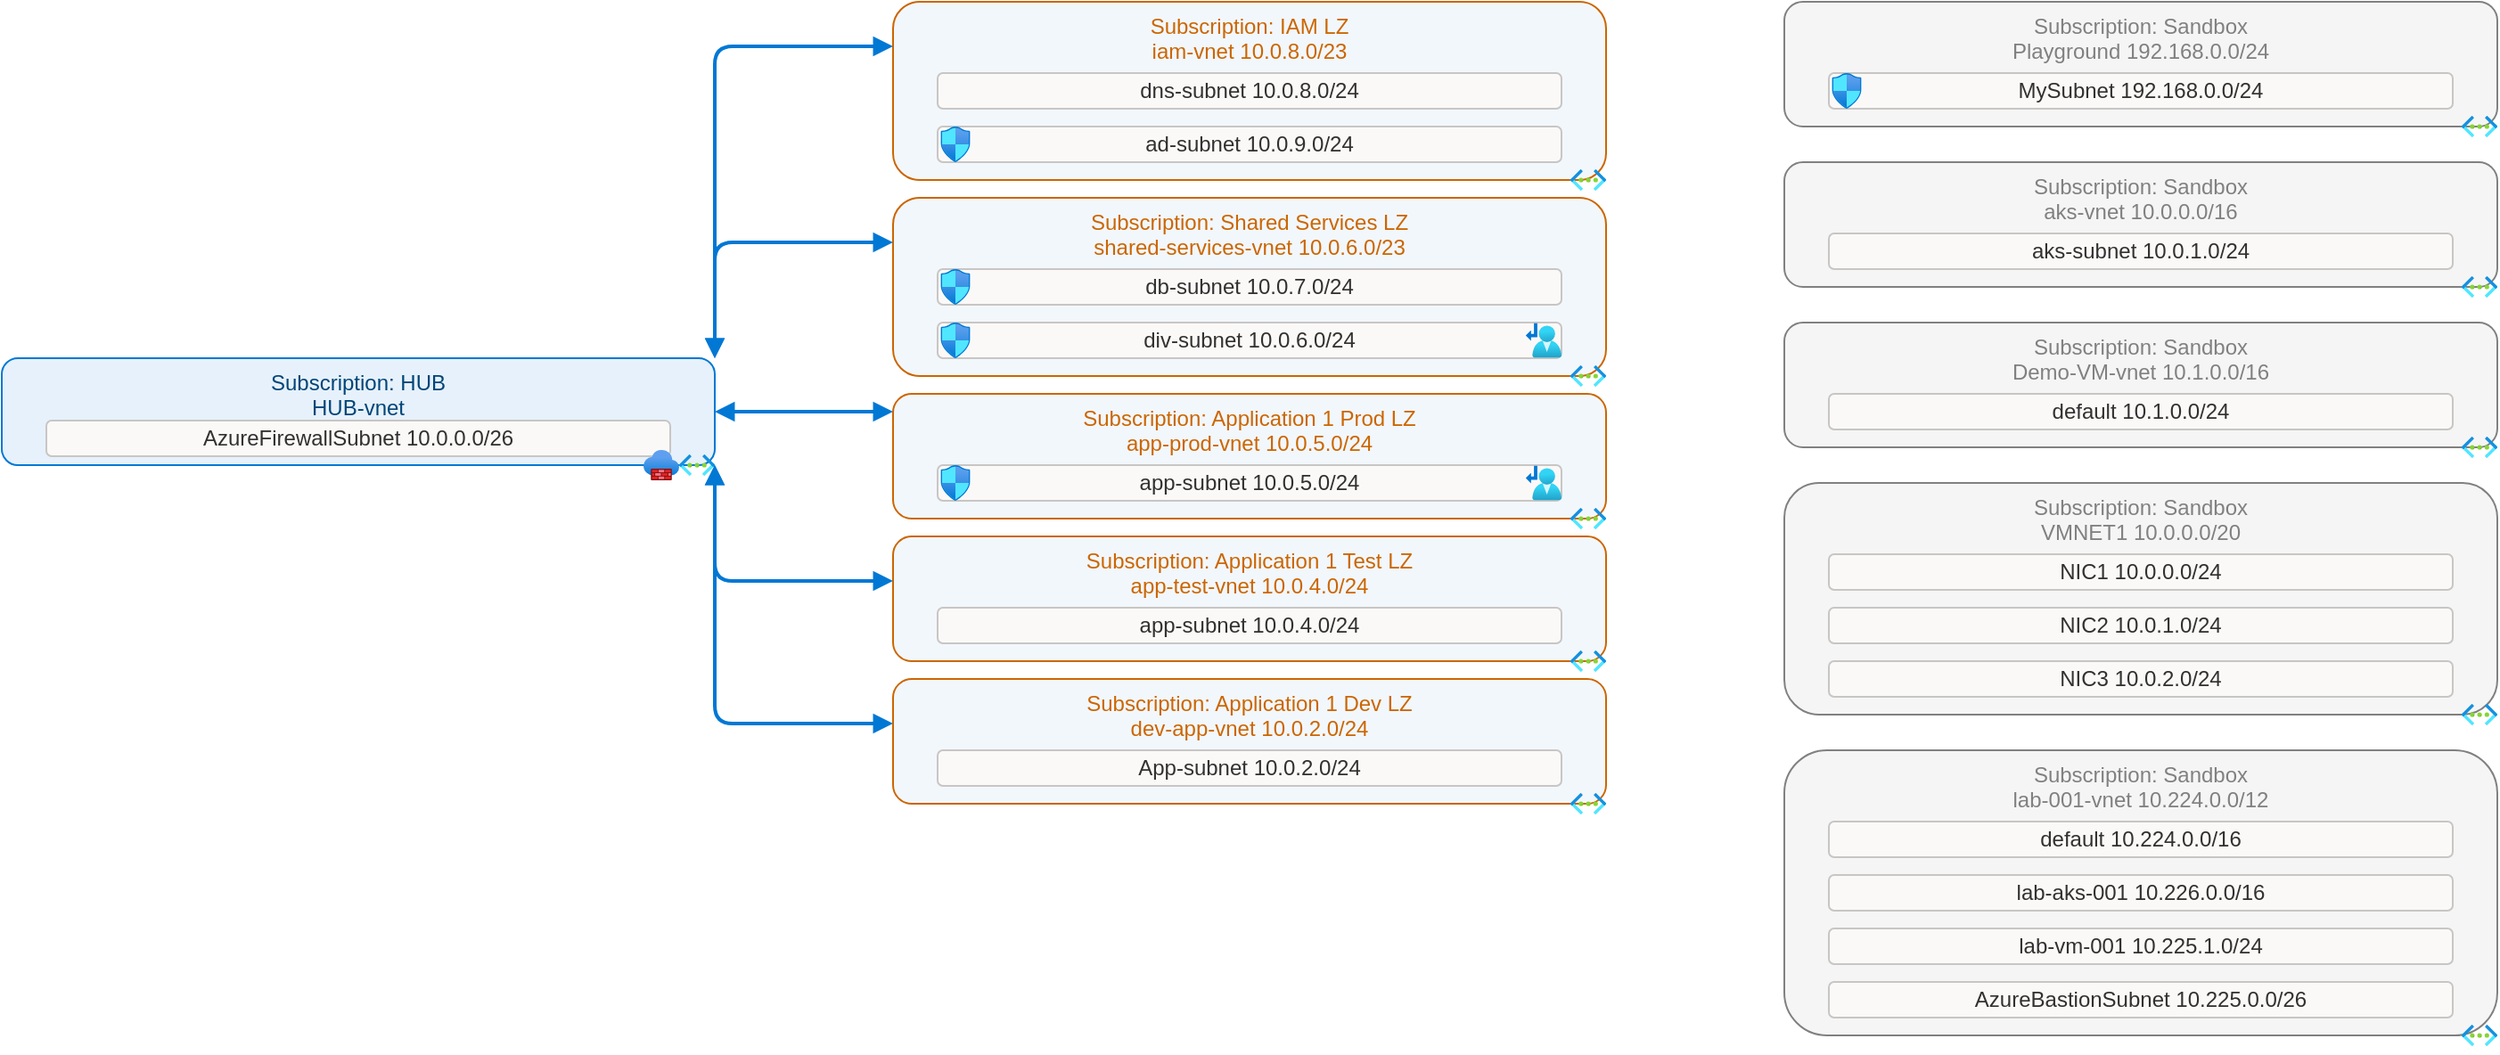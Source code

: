 <?xml version='1.0' encoding='UTF-8'?>
<mxfile version="25.0.2">
  <diagram name="Hub and Spoke Topology">
    <mxGraphModel dx="371" dy="1462" grid="0" gridSize="10" guides="1" tooltips="1" connect="1" arrows="1" fold="1" page="0" pageScale="1" pageWidth="827" pageHeight="1169" math="0" shadow="0" background="#ffffff">
      <root>
        <mxCell id="0"/>
        <mxCell id="1" parent="0"/>
        <mxCell id="hub" style="shape=rectangle;rounded=1;whiteSpace=wrap;html=1;strokeColor=#0078D4;fontColor=#004578;fillColor=#E6F1FB;verticalAlign=top" vertex="1" parent="1" value="Subscription: HUB&#10;HUB-vnet&#10;10.0.0.0/23">
          <mxGeometry x="200" y="400" width="400" height="60" as="geometry"/>
        </mxCell>
        <mxCell id="hub_image" style="shape=image;html=1;image=img/lib/azure2/networking/Virtual_Networks.svg;" vertex="1" parent="1">
          <mxGeometry x="580" y="450" width="20" height="20" as="geometry"/>
        </mxCell>
        <mxCell id="hub_firewall_image" style="shape=image;html=1;image=img/lib/azure2/networking/Firewalls.svg;" vertex="1" parent="1">
          <mxGeometry x="560" y="450" width="20" height="20" as="geometry"/>
        </mxCell>
        <mxCell id="hub_subnet_0" style="shape=rectangle;rounded=1;whiteSpace=wrap;html=1;strokeColor=#C8C6C4;fontColor=#323130;fillColor=#FAF9F8" vertex="1" parent="hub" value="AzureFirewallSubnet 10.0.0.0/26">
          <mxGeometry x="25" y="35" width="350" height="20" as="geometry"/>
        </mxCell>
        <mxCell id="right_spoke0" style="shape=rectangle;rounded=1;whiteSpace=wrap;html=1;strokeColor=#CC6600;fontColor=#CC6600;fillColor=#f2f7fc;verticalAlign=top" vertex="1" parent="1" value="Subscription: IAM LZ&#10;iam-vnet 10.0.8.0/23">
          <mxGeometry x="700" y="200" width="400" height="100" as="geometry"/>
        </mxCell>
        <mxCell id="right_spoke0_image" style="shape=image;html=1;image=img/lib/azure2/networking/Virtual_Networks.svg;" vertex="1" parent="1">
          <mxGeometry x="1080" y="290" width="20" height="20" as="geometry"/>
        </mxCell>
        <mxCell id="right_spoke0_subnet_0" style="shape=rectangle;rounded=1;whiteSpace=wrap;html=1;strokeColor=#C8C6C4;fontColor=#323130;fillColor=#FAF9F8" vertex="1" parent="right_spoke0" value="dns-subnet 10.0.8.0/24">
          <mxGeometry x="25" y="40" width="350" height="20" as="geometry"/>
        </mxCell>
        <mxCell id="right_spoke0_subnet_1" style="shape=rectangle;rounded=1;whiteSpace=wrap;html=1;strokeColor=#C8C6C4;fontColor=#323130;fillColor=#FAF9F8" vertex="1" parent="right_spoke0" value="ad-subnet 10.0.9.0/24">
          <mxGeometry x="25" y="70" width="350" height="20" as="geometry"/>
        </mxCell>
        <mxCell id="right_spoke0_subnet_1_nsg" style="shape=image;html=1;image=img/lib/azure2/networking/Network_Security_Groups.svg;" vertex="1" parent="right_spoke0">
          <mxGeometry x="25" y="70" width="20" height="20" as="geometry"/>
        </mxCell>
        <mxCell id="edge_right_0_iam-vnet" edge="1" source="hub" target="right_spoke0" style="edgeStyle=orthogonalEdgeStyle;rounded=1;strokeColor=#0078D4;strokeWidth=2;endArrow=block;startArrow=block;" parent="1">
          <mxGeometry relative="1" as="geometry">
            <Array as="points">
              <mxPoint x="600" y="225"/>
              <mxPoint x="700" y="225"/>
            </Array>
          </mxGeometry>
        </mxCell>
        <mxCell id="right_spoke1" style="shape=rectangle;rounded=1;whiteSpace=wrap;html=1;strokeColor=#CC6600;fontColor=#CC6600;fillColor=#f2f7fc;verticalAlign=top" vertex="1" parent="1" value="Subscription: Shared Services LZ&#10;shared-services-vnet 10.0.6.0/23">
          <mxGeometry x="700" y="310" width="400" height="100" as="geometry"/>
        </mxCell>
        <mxCell id="right_spoke1_image" style="shape=image;html=1;image=img/lib/azure2/networking/Virtual_Networks.svg;" vertex="1" parent="1">
          <mxGeometry x="1080" y="400" width="20" height="20" as="geometry"/>
        </mxCell>
        <mxCell id="right_spoke1_subnet_0" style="shape=rectangle;rounded=1;whiteSpace=wrap;html=1;strokeColor=#C8C6C4;fontColor=#323130;fillColor=#FAF9F8" vertex="1" parent="right_spoke1" value="db-subnet 10.0.7.0/24">
          <mxGeometry x="25" y="40" width="350" height="20" as="geometry"/>
        </mxCell>
        <mxCell id="right_spoke1_subnet_0_nsg" style="shape=image;html=1;image=img/lib/azure2/networking/Network_Security_Groups.svg;" vertex="1" parent="right_spoke1">
          <mxGeometry x="25" y="40" width="20" height="20" as="geometry"/>
        </mxCell>
        <mxCell id="right_spoke1_subnet_1" style="shape=rectangle;rounded=1;whiteSpace=wrap;html=1;strokeColor=#C8C6C4;fontColor=#323130;fillColor=#FAF9F8" vertex="1" parent="right_spoke1" value="div-subnet 10.0.6.0/24">
          <mxGeometry x="25" y="70" width="350" height="20" as="geometry"/>
        </mxCell>
        <mxCell id="right_spoke1_subnet_1_nsg" style="shape=image;html=1;image=img/lib/azure2/networking/Network_Security_Groups.svg;" vertex="1" parent="right_spoke1">
          <mxGeometry x="25" y="70" width="20" height="20" as="geometry"/>
        </mxCell>
        <mxCell id="right_spoke1_subnet_1_udr" style="shape=image;html=1;image=img/lib/azure2/networking/Route_Tables.svg;" vertex="1" parent="right_spoke1">
          <mxGeometry x="355" y="70" width="20" height="20" as="geometry"/>
        </mxCell>
        <mxCell id="edge_right_1_shared-services-vnet" edge="1" source="hub" target="right_spoke1" style="edgeStyle=orthogonalEdgeStyle;rounded=1;strokeColor=#0078D4;strokeWidth=2;endArrow=block;startArrow=block;" parent="1">
          <mxGeometry relative="1" as="geometry">
            <Array as="points">
              <mxPoint x="600" y="335"/>
              <mxPoint x="700" y="335"/>
            </Array>
          </mxGeometry>
        </mxCell>
        <mxCell id="right_spoke2" style="shape=rectangle;rounded=1;whiteSpace=wrap;html=1;strokeColor=#CC6600;fontColor=#CC6600;fillColor=#f2f7fc;verticalAlign=top" vertex="1" parent="1" value="Subscription: Application 1 Prod LZ&#10;app-prod-vnet 10.0.5.0/24">
          <mxGeometry x="700" y="420" width="400" height="70" as="geometry"/>
        </mxCell>
        <mxCell id="right_spoke2_image" style="shape=image;html=1;image=img/lib/azure2/networking/Virtual_Networks.svg;" vertex="1" parent="1">
          <mxGeometry x="1080" y="480" width="20" height="20" as="geometry"/>
        </mxCell>
        <mxCell id="right_spoke2_subnet_0" style="shape=rectangle;rounded=1;whiteSpace=wrap;html=1;strokeColor=#C8C6C4;fontColor=#323130;fillColor=#FAF9F8" vertex="1" parent="right_spoke2" value="app-subnet 10.0.5.0/24">
          <mxGeometry x="25" y="40" width="350" height="20" as="geometry"/>
        </mxCell>
        <mxCell id="right_spoke2_subnet_0_nsg" style="shape=image;html=1;image=img/lib/azure2/networking/Network_Security_Groups.svg;" vertex="1" parent="right_spoke2">
          <mxGeometry x="25" y="40" width="20" height="20" as="geometry"/>
        </mxCell>
        <mxCell id="right_spoke2_subnet_0_udr" style="shape=image;html=1;image=img/lib/azure2/networking/Route_Tables.svg;" vertex="1" parent="right_spoke2">
          <mxGeometry x="355" y="40" width="20" height="20" as="geometry"/>
        </mxCell>
        <mxCell id="edge_right_2_app-prod-vnet" edge="1" source="hub" target="right_spoke2" style="edgeStyle=orthogonalEdgeStyle;rounded=1;strokeColor=#0078D4;strokeWidth=2;endArrow=block;startArrow=block;" parent="1">
          <mxGeometry relative="1" as="geometry">
            <Array as="points">
              <mxPoint x="600" y="445"/>
              <mxPoint x="700" y="445"/>
            </Array>
          </mxGeometry>
        </mxCell>
        <mxCell id="right_spoke3" style="shape=rectangle;rounded=1;whiteSpace=wrap;html=1;strokeColor=#CC6600;fontColor=#CC6600;fillColor=#f2f7fc;verticalAlign=top" vertex="1" parent="1" value="Subscription: Application 1 Test LZ&#10;app-test-vnet 10.0.4.0/24">
          <mxGeometry x="700" y="500" width="400" height="70" as="geometry"/>
        </mxCell>
        <mxCell id="right_spoke3_image" style="shape=image;html=1;image=img/lib/azure2/networking/Virtual_Networks.svg;" vertex="1" parent="1">
          <mxGeometry x="1080" y="560" width="20" height="20" as="geometry"/>
        </mxCell>
        <mxCell id="right_spoke3_subnet_0" style="shape=rectangle;rounded=1;whiteSpace=wrap;html=1;strokeColor=#C8C6C4;fontColor=#323130;fillColor=#FAF9F8" vertex="1" parent="right_spoke3" value="app-subnet 10.0.4.0/24">
          <mxGeometry x="25" y="40" width="350" height="20" as="geometry"/>
        </mxCell>
        <mxCell id="edge_right_3_app-test-vnet" edge="1" source="hub" target="right_spoke3" style="edgeStyle=orthogonalEdgeStyle;rounded=1;strokeColor=#0078D4;strokeWidth=2;endArrow=block;startArrow=block;" parent="1">
          <mxGeometry relative="1" as="geometry">
            <Array as="points">
              <mxPoint x="600" y="525"/>
              <mxPoint x="700" y="525"/>
            </Array>
          </mxGeometry>
        </mxCell>
        <mxCell id="right_spoke4" style="shape=rectangle;rounded=1;whiteSpace=wrap;html=1;strokeColor=#CC6600;fontColor=#CC6600;fillColor=#f2f7fc;verticalAlign=top" vertex="1" parent="1" value="Subscription: Application 1 Dev LZ&#10;dev-app-vnet 10.0.2.0/24">
          <mxGeometry x="700" y="580" width="400" height="70" as="geometry"/>
        </mxCell>
        <mxCell id="right_spoke4_image" style="shape=image;html=1;image=img/lib/azure2/networking/Virtual_Networks.svg;" vertex="1" parent="1">
          <mxGeometry x="1080" y="640" width="20" height="20" as="geometry"/>
        </mxCell>
        <mxCell id="right_spoke4_subnet_0" style="shape=rectangle;rounded=1;whiteSpace=wrap;html=1;strokeColor=#C8C6C4;fontColor=#323130;fillColor=#FAF9F8" vertex="1" parent="right_spoke4" value="App-subnet 10.0.2.0/24">
          <mxGeometry x="25" y="40" width="350" height="20" as="geometry"/>
        </mxCell>
        <mxCell id="edge_right_4_dev-app-vnet" edge="1" source="hub" target="right_spoke4" style="edgeStyle=orthogonalEdgeStyle;rounded=1;strokeColor=#0078D4;strokeWidth=2;endArrow=block;startArrow=block;" parent="1">
          <mxGeometry relative="1" as="geometry">
            <Array as="points">
              <mxPoint x="600" y="605"/>
              <mxPoint x="700" y="605"/>
            </Array>
          </mxGeometry>
        </mxCell>
        <mxCell id="nonpeered_spoke0" style="shape=rectangle;rounded=1;whiteSpace=wrap;html=1;strokeColor=gray;fontColor=gray;fillColor=#f5f5f5;verticalAlign=top" vertex="1" parent="1" value="Subscription: Sandbox&#10;Playground 192.168.0.0/24">
          <mxGeometry x="1200" y="200" width="400" height="70" as="geometry"/>
        </mxCell>
        <mxCell id="nonpeered_spoke0_image" style="shape=image;html=1;image=img/lib/azure2/networking/Virtual_Networks.svg;" vertex="1" parent="1">
          <mxGeometry x="1580" y="260" width="20" height="20" as="geometry"/>
        </mxCell>
        <mxCell id="nonpeered_spoke0_subnet_0" style="shape=rectangle;rounded=1;whiteSpace=wrap;html=1;strokeColor=#C8C6C4;fontColor=#323130;fillColor=#FAF9F8" vertex="1" parent="nonpeered_spoke0" value="MySubnet 192.168.0.0/24">
          <mxGeometry x="25" y="40" width="350" height="20" as="geometry"/>
        </mxCell>
        <mxCell id="nonpeered_spoke0_subnet_0_nsg" style="shape=image;html=1;image=img/lib/azure2/networking/Network_Security_Groups.svg;" vertex="1" parent="nonpeered_spoke0">
          <mxGeometry x="25" y="40" width="20" height="20" as="geometry"/>
        </mxCell>
        <mxCell id="nonpeered_spoke1" style="shape=rectangle;rounded=1;whiteSpace=wrap;html=1;strokeColor=gray;fontColor=gray;fillColor=#f5f5f5;verticalAlign=top" vertex="1" parent="1" value="Subscription: Sandbox&#10;aks-vnet 10.0.0.0/16">
          <mxGeometry x="1200" y="290" width="400" height="70" as="geometry"/>
        </mxCell>
        <mxCell id="nonpeered_spoke1_image" style="shape=image;html=1;image=img/lib/azure2/networking/Virtual_Networks.svg;" vertex="1" parent="1">
          <mxGeometry x="1580" y="350" width="20" height="20" as="geometry"/>
        </mxCell>
        <mxCell id="nonpeered_spoke1_subnet_0" style="shape=rectangle;rounded=1;whiteSpace=wrap;html=1;strokeColor=#C8C6C4;fontColor=#323130;fillColor=#FAF9F8" vertex="1" parent="nonpeered_spoke1" value="aks-subnet 10.0.1.0/24">
          <mxGeometry x="25" y="40" width="350" height="20" as="geometry"/>
        </mxCell>
        <mxCell id="nonpeered_spoke2" style="shape=rectangle;rounded=1;whiteSpace=wrap;html=1;strokeColor=gray;fontColor=gray;fillColor=#f5f5f5;verticalAlign=top" vertex="1" parent="1" value="Subscription: Sandbox&#10;Demo-VM-vnet 10.1.0.0/16">
          <mxGeometry x="1200" y="380" width="400" height="70" as="geometry"/>
        </mxCell>
        <mxCell id="nonpeered_spoke2_image" style="shape=image;html=1;image=img/lib/azure2/networking/Virtual_Networks.svg;" vertex="1" parent="1">
          <mxGeometry x="1580" y="440" width="20" height="20" as="geometry"/>
        </mxCell>
        <mxCell id="nonpeered_spoke2_subnet_0" style="shape=rectangle;rounded=1;whiteSpace=wrap;html=1;strokeColor=#C8C6C4;fontColor=#323130;fillColor=#FAF9F8" vertex="1" parent="nonpeered_spoke2" value="default 10.1.0.0/24">
          <mxGeometry x="25" y="40" width="350" height="20" as="geometry"/>
        </mxCell>
        <mxCell id="nonpeered_spoke3" style="shape=rectangle;rounded=1;whiteSpace=wrap;html=1;strokeColor=gray;fontColor=gray;fillColor=#f5f5f5;verticalAlign=top" vertex="1" parent="1" value="Subscription: Sandbox&#10;VMNET1 10.0.0.0/20">
          <mxGeometry x="1200" y="470" width="400" height="130" as="geometry"/>
        </mxCell>
        <mxCell id="nonpeered_spoke3_image" style="shape=image;html=1;image=img/lib/azure2/networking/Virtual_Networks.svg;" vertex="1" parent="1">
          <mxGeometry x="1580" y="590" width="20" height="20" as="geometry"/>
        </mxCell>
        <mxCell id="nonpeered_spoke3_subnet_0" style="shape=rectangle;rounded=1;whiteSpace=wrap;html=1;strokeColor=#C8C6C4;fontColor=#323130;fillColor=#FAF9F8" vertex="1" parent="nonpeered_spoke3" value="NIC1 10.0.0.0/24">
          <mxGeometry x="25" y="40" width="350" height="20" as="geometry"/>
        </mxCell>
        <mxCell id="nonpeered_spoke3_subnet_1" style="shape=rectangle;rounded=1;whiteSpace=wrap;html=1;strokeColor=#C8C6C4;fontColor=#323130;fillColor=#FAF9F8" vertex="1" parent="nonpeered_spoke3" value="NIC2 10.0.1.0/24">
          <mxGeometry x="25" y="70" width="350" height="20" as="geometry"/>
        </mxCell>
        <mxCell id="nonpeered_spoke3_subnet_2" style="shape=rectangle;rounded=1;whiteSpace=wrap;html=1;strokeColor=#C8C6C4;fontColor=#323130;fillColor=#FAF9F8" vertex="1" parent="nonpeered_spoke3" value="NIC3 10.0.2.0/24">
          <mxGeometry x="25" y="100" width="350" height="20" as="geometry"/>
        </mxCell>
        <mxCell id="nonpeered_spoke4" style="shape=rectangle;rounded=1;whiteSpace=wrap;html=1;strokeColor=gray;fontColor=gray;fillColor=#f5f5f5;verticalAlign=top" vertex="1" parent="1" value="Subscription: Sandbox&#10;lab-001-vnet 10.224.0.0/12">
          <mxGeometry x="1200" y="620" width="400" height="160" as="geometry"/>
        </mxCell>
        <mxCell id="nonpeered_spoke4_image" style="shape=image;html=1;image=img/lib/azure2/networking/Virtual_Networks.svg;" vertex="1" parent="1">
          <mxGeometry x="1580" y="770" width="20" height="20" as="geometry"/>
        </mxCell>
        <mxCell id="nonpeered_spoke4_subnet_0" style="shape=rectangle;rounded=1;whiteSpace=wrap;html=1;strokeColor=#C8C6C4;fontColor=#323130;fillColor=#FAF9F8" vertex="1" parent="nonpeered_spoke4" value="default 10.224.0.0/16">
          <mxGeometry x="25" y="40" width="350" height="20" as="geometry"/>
        </mxCell>
        <mxCell id="nonpeered_spoke4_subnet_1" style="shape=rectangle;rounded=1;whiteSpace=wrap;html=1;strokeColor=#C8C6C4;fontColor=#323130;fillColor=#FAF9F8" vertex="1" parent="nonpeered_spoke4" value="lab-aks-001 10.226.0.0/16">
          <mxGeometry x="25" y="70" width="350" height="20" as="geometry"/>
        </mxCell>
        <mxCell id="nonpeered_spoke4_subnet_2" style="shape=rectangle;rounded=1;whiteSpace=wrap;html=1;strokeColor=#C8C6C4;fontColor=#323130;fillColor=#FAF9F8" vertex="1" parent="nonpeered_spoke4" value="lab-vm-001 10.225.1.0/24">
          <mxGeometry x="25" y="100" width="350" height="20" as="geometry"/>
        </mxCell>
        <mxCell id="nonpeered_spoke4_subnet_3" style="shape=rectangle;rounded=1;whiteSpace=wrap;html=1;strokeColor=#C8C6C4;fontColor=#323130;fillColor=#FAF9F8" vertex="1" parent="nonpeered_spoke4" value="AzureBastionSubnet 10.225.0.0/26">
          <mxGeometry x="25" y="130" width="350" height="20" as="geometry"/>
        </mxCell>
      </root>
    </mxGraphModel>
  </diagram>
</mxfile>
